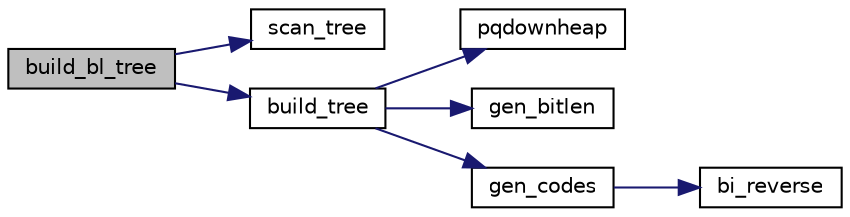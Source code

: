 digraph G
{
  edge [fontname="Helvetica",fontsize="10",labelfontname="Helvetica",labelfontsize="10"];
  node [fontname="Helvetica",fontsize="10",shape=record];
  rankdir="LR";
  Node1 [label="build_bl_tree",height=0.2,width=0.4,color="black", fillcolor="grey75", style="filled" fontcolor="black"];
  Node1 -> Node2 [color="midnightblue",fontsize="10",style="solid",fontname="Helvetica"];
  Node2 [label="scan_tree",height=0.2,width=0.4,color="black", fillcolor="white", style="filled",URL="$trees_8c.html#a7a7678fb5fcf9024b76f5ce22abce082"];
  Node1 -> Node3 [color="midnightblue",fontsize="10",style="solid",fontname="Helvetica"];
  Node3 [label="build_tree",height=0.2,width=0.4,color="black", fillcolor="white", style="filled",URL="$trees_8c.html#ae24585b9d3230020126f1c8ae8f240f9"];
  Node3 -> Node4 [color="midnightblue",fontsize="10",style="solid",fontname="Helvetica"];
  Node4 [label="pqdownheap",height=0.2,width=0.4,color="black", fillcolor="white", style="filled",URL="$trees_8c.html#a44f0c568451fbfd68a418eaddea09982"];
  Node3 -> Node5 [color="midnightblue",fontsize="10",style="solid",fontname="Helvetica"];
  Node5 [label="gen_bitlen",height=0.2,width=0.4,color="black", fillcolor="white", style="filled",URL="$trees_8c.html#a1ad07677feac279d0f161fea3891af92"];
  Node3 -> Node6 [color="midnightblue",fontsize="10",style="solid",fontname="Helvetica"];
  Node6 [label="gen_codes",height=0.2,width=0.4,color="black", fillcolor="white", style="filled",URL="$trees_8c.html#a599e4c4281ef721bd56222d9f01dec7c"];
  Node6 -> Node7 [color="midnightblue",fontsize="10",style="solid",fontname="Helvetica"];
  Node7 [label="bi_reverse",height=0.2,width=0.4,color="black", fillcolor="white", style="filled",URL="$trees_8c.html#ac59b08248ea9953b87f375717ab8524a"];
}
